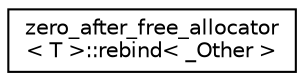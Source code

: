 digraph "Graphical Class Hierarchy"
{
  edge [fontname="Helvetica",fontsize="10",labelfontname="Helvetica",labelfontsize="10"];
  node [fontname="Helvetica",fontsize="10",shape=record];
  rankdir="LR";
  Node0 [label="zero_after_free_allocator\l\< T \>::rebind\< _Other \>",height=0.2,width=0.4,color="black", fillcolor="white", style="filled",URL="$d5/d81/structzero__after__free__allocator_1_1rebind.html"];
}
